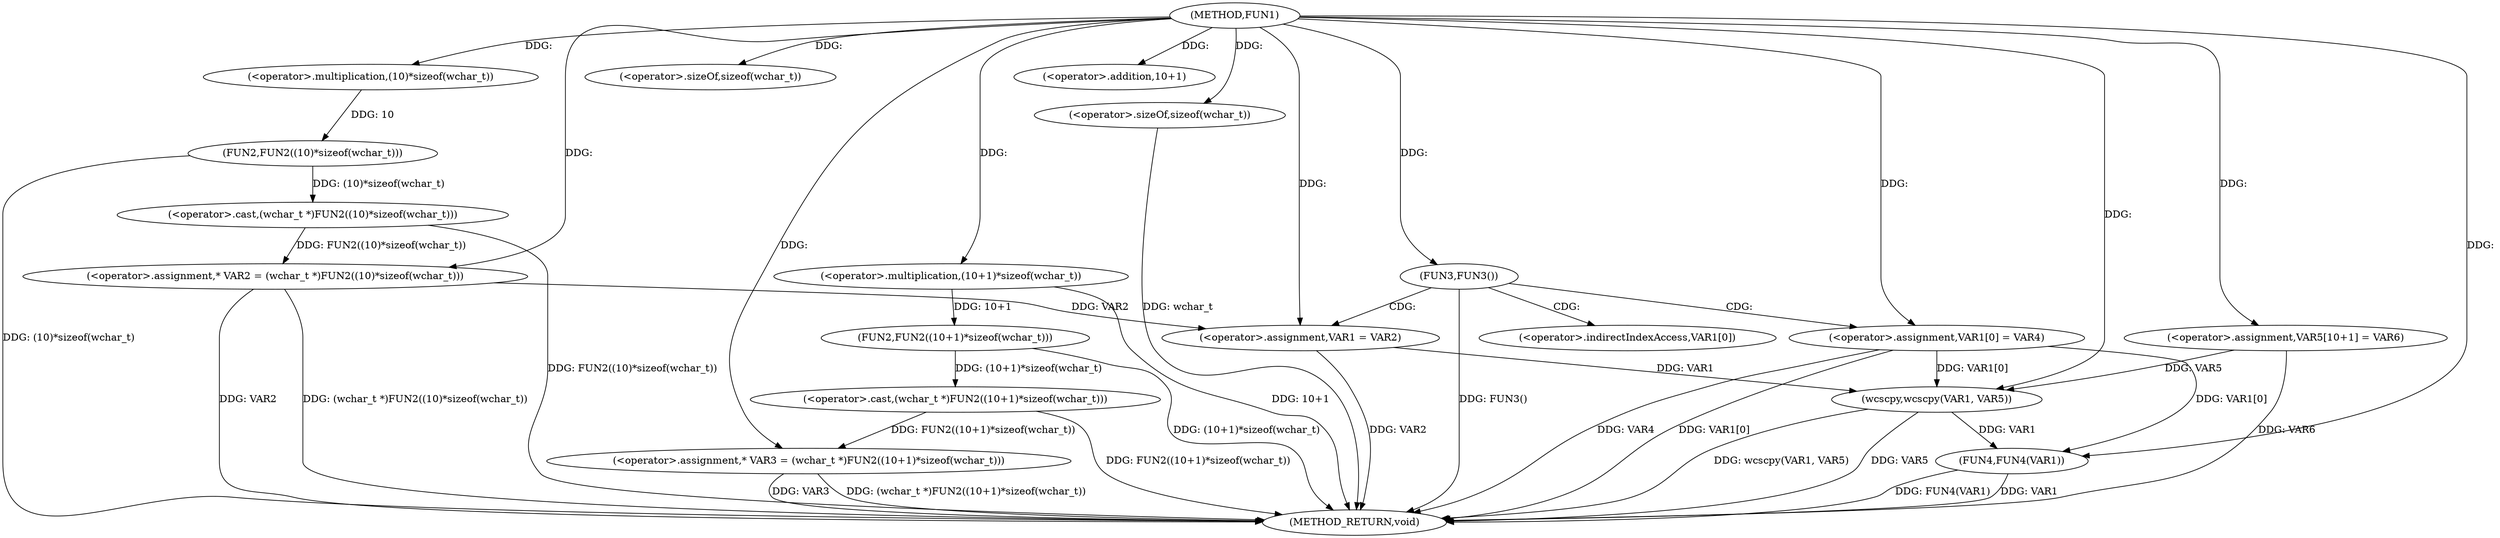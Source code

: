 digraph FUN1 {  
"1000100" [label = "(METHOD,FUN1)" ]
"1000146" [label = "(METHOD_RETURN,void)" ]
"1000104" [label = "(<operator>.assignment,* VAR2 = (wchar_t *)FUN2((10)*sizeof(wchar_t)))" ]
"1000106" [label = "(<operator>.cast,(wchar_t *)FUN2((10)*sizeof(wchar_t)))" ]
"1000108" [label = "(FUN2,FUN2((10)*sizeof(wchar_t)))" ]
"1000109" [label = "(<operator>.multiplication,(10)*sizeof(wchar_t))" ]
"1000111" [label = "(<operator>.sizeOf,sizeof(wchar_t))" ]
"1000114" [label = "(<operator>.assignment,* VAR3 = (wchar_t *)FUN2((10+1)*sizeof(wchar_t)))" ]
"1000116" [label = "(<operator>.cast,(wchar_t *)FUN2((10+1)*sizeof(wchar_t)))" ]
"1000118" [label = "(FUN2,FUN2((10+1)*sizeof(wchar_t)))" ]
"1000119" [label = "(<operator>.multiplication,(10+1)*sizeof(wchar_t))" ]
"1000120" [label = "(<operator>.addition,10+1)" ]
"1000123" [label = "(<operator>.sizeOf,sizeof(wchar_t))" ]
"1000126" [label = "(FUN3,FUN3())" ]
"1000128" [label = "(<operator>.assignment,VAR1 = VAR2)" ]
"1000131" [label = "(<operator>.assignment,VAR1[0] = VAR4)" ]
"1000138" [label = "(<operator>.assignment,VAR5[10+1] = VAR6)" ]
"1000141" [label = "(wcscpy,wcscpy(VAR1, VAR5))" ]
"1000144" [label = "(FUN4,FUN4(VAR1))" ]
"1000132" [label = "(<operator>.indirectIndexAccess,VAR1[0])" ]
  "1000106" -> "1000146"  [ label = "DDG: FUN2((10)*sizeof(wchar_t))"] 
  "1000104" -> "1000146"  [ label = "DDG: VAR2"] 
  "1000138" -> "1000146"  [ label = "DDG: VAR6"] 
  "1000144" -> "1000146"  [ label = "DDG: FUN4(VAR1)"] 
  "1000114" -> "1000146"  [ label = "DDG: VAR3"] 
  "1000116" -> "1000146"  [ label = "DDG: FUN2((10+1)*sizeof(wchar_t))"] 
  "1000118" -> "1000146"  [ label = "DDG: (10+1)*sizeof(wchar_t)"] 
  "1000114" -> "1000146"  [ label = "DDG: (wchar_t *)FUN2((10+1)*sizeof(wchar_t))"] 
  "1000128" -> "1000146"  [ label = "DDG: VAR2"] 
  "1000126" -> "1000146"  [ label = "DDG: FUN3()"] 
  "1000131" -> "1000146"  [ label = "DDG: VAR1[0]"] 
  "1000141" -> "1000146"  [ label = "DDG: wcscpy(VAR1, VAR5)"] 
  "1000131" -> "1000146"  [ label = "DDG: VAR4"] 
  "1000119" -> "1000146"  [ label = "DDG: 10+1"] 
  "1000141" -> "1000146"  [ label = "DDG: VAR5"] 
  "1000144" -> "1000146"  [ label = "DDG: VAR1"] 
  "1000104" -> "1000146"  [ label = "DDG: (wchar_t *)FUN2((10)*sizeof(wchar_t))"] 
  "1000108" -> "1000146"  [ label = "DDG: (10)*sizeof(wchar_t)"] 
  "1000123" -> "1000146"  [ label = "DDG: wchar_t"] 
  "1000106" -> "1000104"  [ label = "DDG: FUN2((10)*sizeof(wchar_t))"] 
  "1000100" -> "1000104"  [ label = "DDG: "] 
  "1000108" -> "1000106"  [ label = "DDG: (10)*sizeof(wchar_t)"] 
  "1000109" -> "1000108"  [ label = "DDG: 10"] 
  "1000100" -> "1000109"  [ label = "DDG: "] 
  "1000100" -> "1000111"  [ label = "DDG: "] 
  "1000116" -> "1000114"  [ label = "DDG: FUN2((10+1)*sizeof(wchar_t))"] 
  "1000100" -> "1000114"  [ label = "DDG: "] 
  "1000118" -> "1000116"  [ label = "DDG: (10+1)*sizeof(wchar_t)"] 
  "1000119" -> "1000118"  [ label = "DDG: 10+1"] 
  "1000100" -> "1000119"  [ label = "DDG: "] 
  "1000100" -> "1000120"  [ label = "DDG: "] 
  "1000100" -> "1000123"  [ label = "DDG: "] 
  "1000100" -> "1000126"  [ label = "DDG: "] 
  "1000104" -> "1000128"  [ label = "DDG: VAR2"] 
  "1000100" -> "1000128"  [ label = "DDG: "] 
  "1000100" -> "1000131"  [ label = "DDG: "] 
  "1000100" -> "1000138"  [ label = "DDG: "] 
  "1000131" -> "1000141"  [ label = "DDG: VAR1[0]"] 
  "1000128" -> "1000141"  [ label = "DDG: VAR1"] 
  "1000100" -> "1000141"  [ label = "DDG: "] 
  "1000138" -> "1000141"  [ label = "DDG: VAR5"] 
  "1000141" -> "1000144"  [ label = "DDG: VAR1"] 
  "1000131" -> "1000144"  [ label = "DDG: VAR1[0]"] 
  "1000100" -> "1000144"  [ label = "DDG: "] 
  "1000126" -> "1000132"  [ label = "CDG: "] 
  "1000126" -> "1000128"  [ label = "CDG: "] 
  "1000126" -> "1000131"  [ label = "CDG: "] 
}
